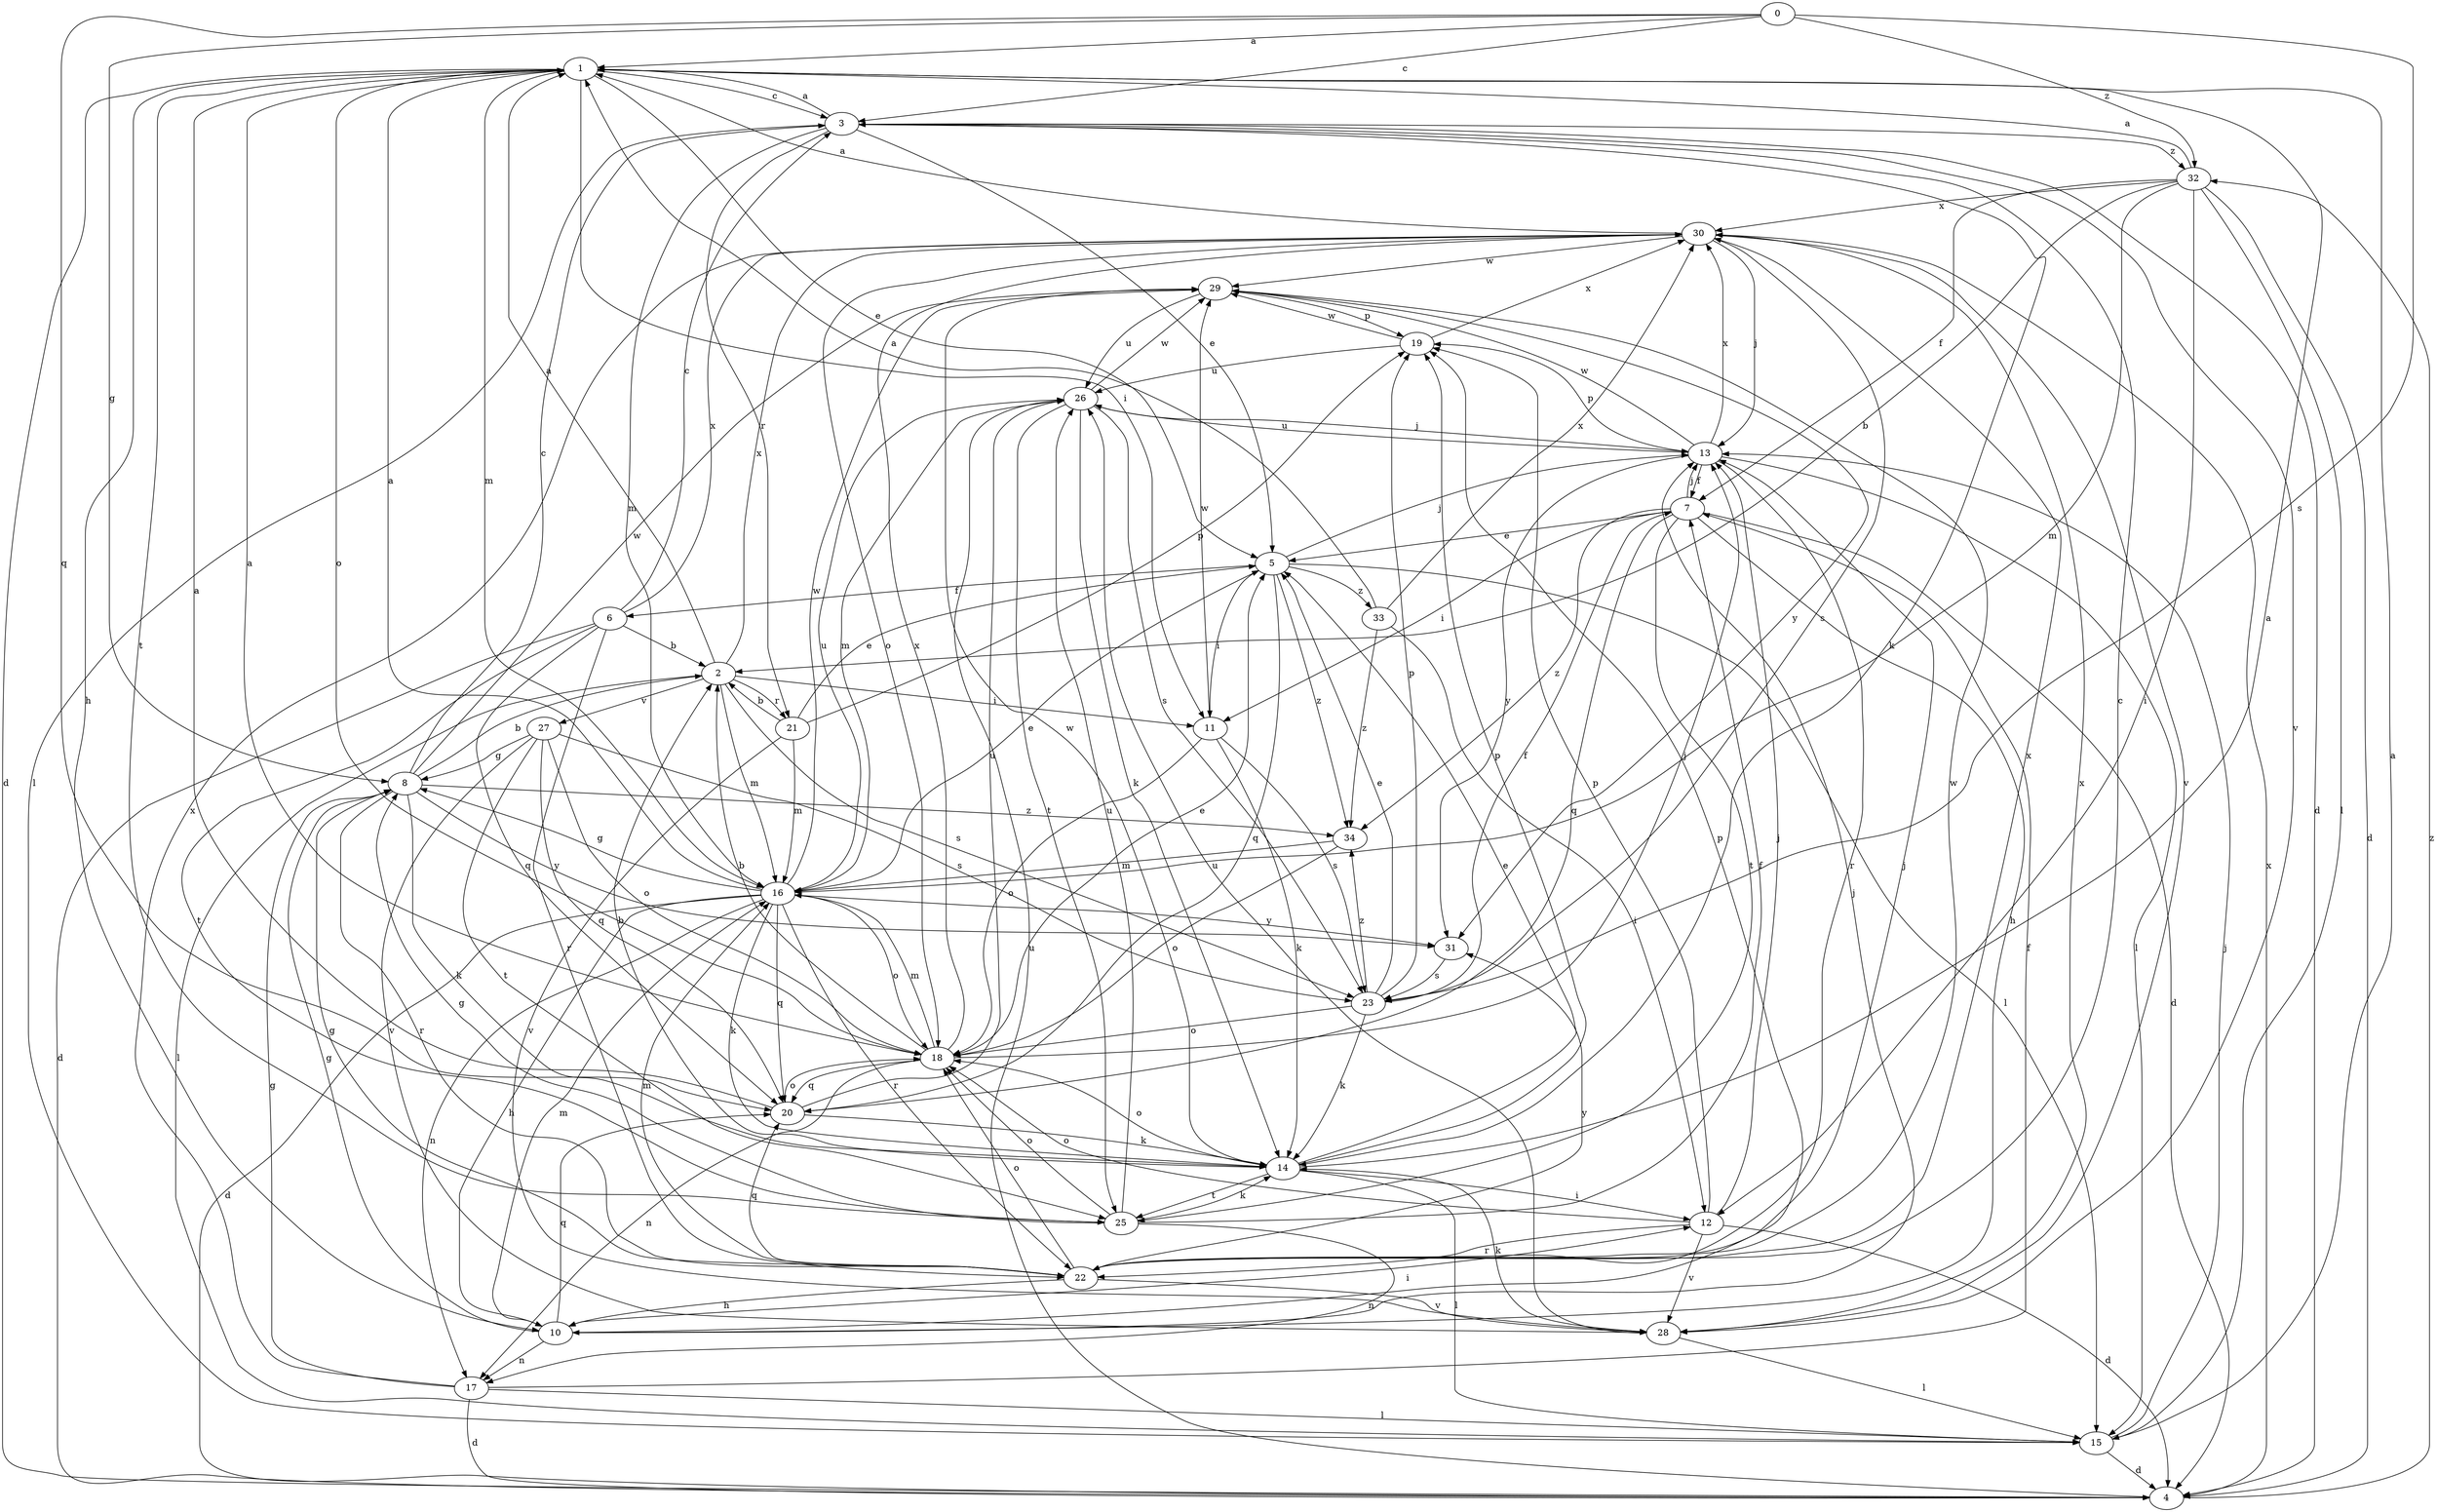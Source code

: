 strict digraph  {
0;
1;
2;
3;
4;
5;
6;
7;
8;
10;
11;
12;
13;
14;
15;
16;
17;
18;
19;
20;
21;
22;
23;
25;
26;
27;
28;
29;
30;
31;
32;
33;
34;
0 -> 1  [label=a];
0 -> 3  [label=c];
0 -> 8  [label=g];
0 -> 20  [label=q];
0 -> 23  [label=s];
0 -> 32  [label=z];
1 -> 3  [label=c];
1 -> 4  [label=d];
1 -> 5  [label=e];
1 -> 10  [label=h];
1 -> 11  [label=i];
1 -> 16  [label=m];
1 -> 18  [label=o];
1 -> 25  [label=t];
2 -> 1  [label=a];
2 -> 11  [label=i];
2 -> 15  [label=l];
2 -> 16  [label=m];
2 -> 21  [label=r];
2 -> 23  [label=s];
2 -> 27  [label=v];
2 -> 30  [label=x];
3 -> 1  [label=a];
3 -> 4  [label=d];
3 -> 5  [label=e];
3 -> 14  [label=k];
3 -> 15  [label=l];
3 -> 16  [label=m];
3 -> 21  [label=r];
3 -> 28  [label=v];
3 -> 32  [label=z];
4 -> 26  [label=u];
4 -> 30  [label=x];
4 -> 32  [label=z];
5 -> 6  [label=f];
5 -> 11  [label=i];
5 -> 13  [label=j];
5 -> 15  [label=l];
5 -> 20  [label=q];
5 -> 33  [label=z];
5 -> 34  [label=z];
6 -> 2  [label=b];
6 -> 3  [label=c];
6 -> 4  [label=d];
6 -> 20  [label=q];
6 -> 22  [label=r];
6 -> 25  [label=t];
6 -> 30  [label=x];
7 -> 4  [label=d];
7 -> 5  [label=e];
7 -> 10  [label=h];
7 -> 11  [label=i];
7 -> 13  [label=j];
7 -> 20  [label=q];
7 -> 25  [label=t];
7 -> 34  [label=z];
8 -> 2  [label=b];
8 -> 3  [label=c];
8 -> 14  [label=k];
8 -> 22  [label=r];
8 -> 29  [label=w];
8 -> 31  [label=y];
8 -> 34  [label=z];
10 -> 8  [label=g];
10 -> 12  [label=i];
10 -> 13  [label=j];
10 -> 16  [label=m];
10 -> 17  [label=n];
10 -> 19  [label=p];
10 -> 20  [label=q];
11 -> 14  [label=k];
11 -> 18  [label=o];
11 -> 23  [label=s];
11 -> 29  [label=w];
12 -> 4  [label=d];
12 -> 13  [label=j];
12 -> 18  [label=o];
12 -> 19  [label=p];
12 -> 22  [label=r];
12 -> 28  [label=v];
13 -> 7  [label=f];
13 -> 15  [label=l];
13 -> 19  [label=p];
13 -> 22  [label=r];
13 -> 26  [label=u];
13 -> 29  [label=w];
13 -> 30  [label=x];
13 -> 31  [label=y];
14 -> 1  [label=a];
14 -> 2  [label=b];
14 -> 5  [label=e];
14 -> 12  [label=i];
14 -> 15  [label=l];
14 -> 18  [label=o];
14 -> 19  [label=p];
14 -> 25  [label=t];
14 -> 29  [label=w];
15 -> 1  [label=a];
15 -> 4  [label=d];
15 -> 13  [label=j];
16 -> 1  [label=a];
16 -> 4  [label=d];
16 -> 5  [label=e];
16 -> 8  [label=g];
16 -> 10  [label=h];
16 -> 14  [label=k];
16 -> 17  [label=n];
16 -> 18  [label=o];
16 -> 20  [label=q];
16 -> 22  [label=r];
16 -> 26  [label=u];
16 -> 29  [label=w];
16 -> 31  [label=y];
17 -> 4  [label=d];
17 -> 7  [label=f];
17 -> 8  [label=g];
17 -> 15  [label=l];
17 -> 30  [label=x];
18 -> 1  [label=a];
18 -> 2  [label=b];
18 -> 5  [label=e];
18 -> 13  [label=j];
18 -> 16  [label=m];
18 -> 17  [label=n];
18 -> 20  [label=q];
18 -> 30  [label=x];
19 -> 26  [label=u];
19 -> 29  [label=w];
19 -> 30  [label=x];
20 -> 1  [label=a];
20 -> 14  [label=k];
20 -> 18  [label=o];
20 -> 26  [label=u];
21 -> 2  [label=b];
21 -> 5  [label=e];
21 -> 16  [label=m];
21 -> 19  [label=p];
21 -> 28  [label=v];
22 -> 3  [label=c];
22 -> 8  [label=g];
22 -> 10  [label=h];
22 -> 13  [label=j];
22 -> 16  [label=m];
22 -> 18  [label=o];
22 -> 20  [label=q];
22 -> 28  [label=v];
22 -> 29  [label=w];
22 -> 30  [label=x];
22 -> 31  [label=y];
23 -> 5  [label=e];
23 -> 7  [label=f];
23 -> 14  [label=k];
23 -> 18  [label=o];
23 -> 19  [label=p];
23 -> 34  [label=z];
25 -> 7  [label=f];
25 -> 8  [label=g];
25 -> 14  [label=k];
25 -> 17  [label=n];
25 -> 18  [label=o];
25 -> 26  [label=u];
26 -> 13  [label=j];
26 -> 14  [label=k];
26 -> 16  [label=m];
26 -> 23  [label=s];
26 -> 25  [label=t];
26 -> 29  [label=w];
27 -> 8  [label=g];
27 -> 18  [label=o];
27 -> 20  [label=q];
27 -> 23  [label=s];
27 -> 25  [label=t];
27 -> 28  [label=v];
28 -> 14  [label=k];
28 -> 15  [label=l];
28 -> 26  [label=u];
28 -> 30  [label=x];
29 -> 19  [label=p];
29 -> 26  [label=u];
29 -> 31  [label=y];
30 -> 1  [label=a];
30 -> 13  [label=j];
30 -> 18  [label=o];
30 -> 23  [label=s];
30 -> 28  [label=v];
30 -> 29  [label=w];
31 -> 23  [label=s];
32 -> 1  [label=a];
32 -> 2  [label=b];
32 -> 4  [label=d];
32 -> 7  [label=f];
32 -> 12  [label=i];
32 -> 15  [label=l];
32 -> 16  [label=m];
32 -> 30  [label=x];
33 -> 1  [label=a];
33 -> 12  [label=i];
33 -> 30  [label=x];
33 -> 34  [label=z];
34 -> 16  [label=m];
34 -> 18  [label=o];
}
